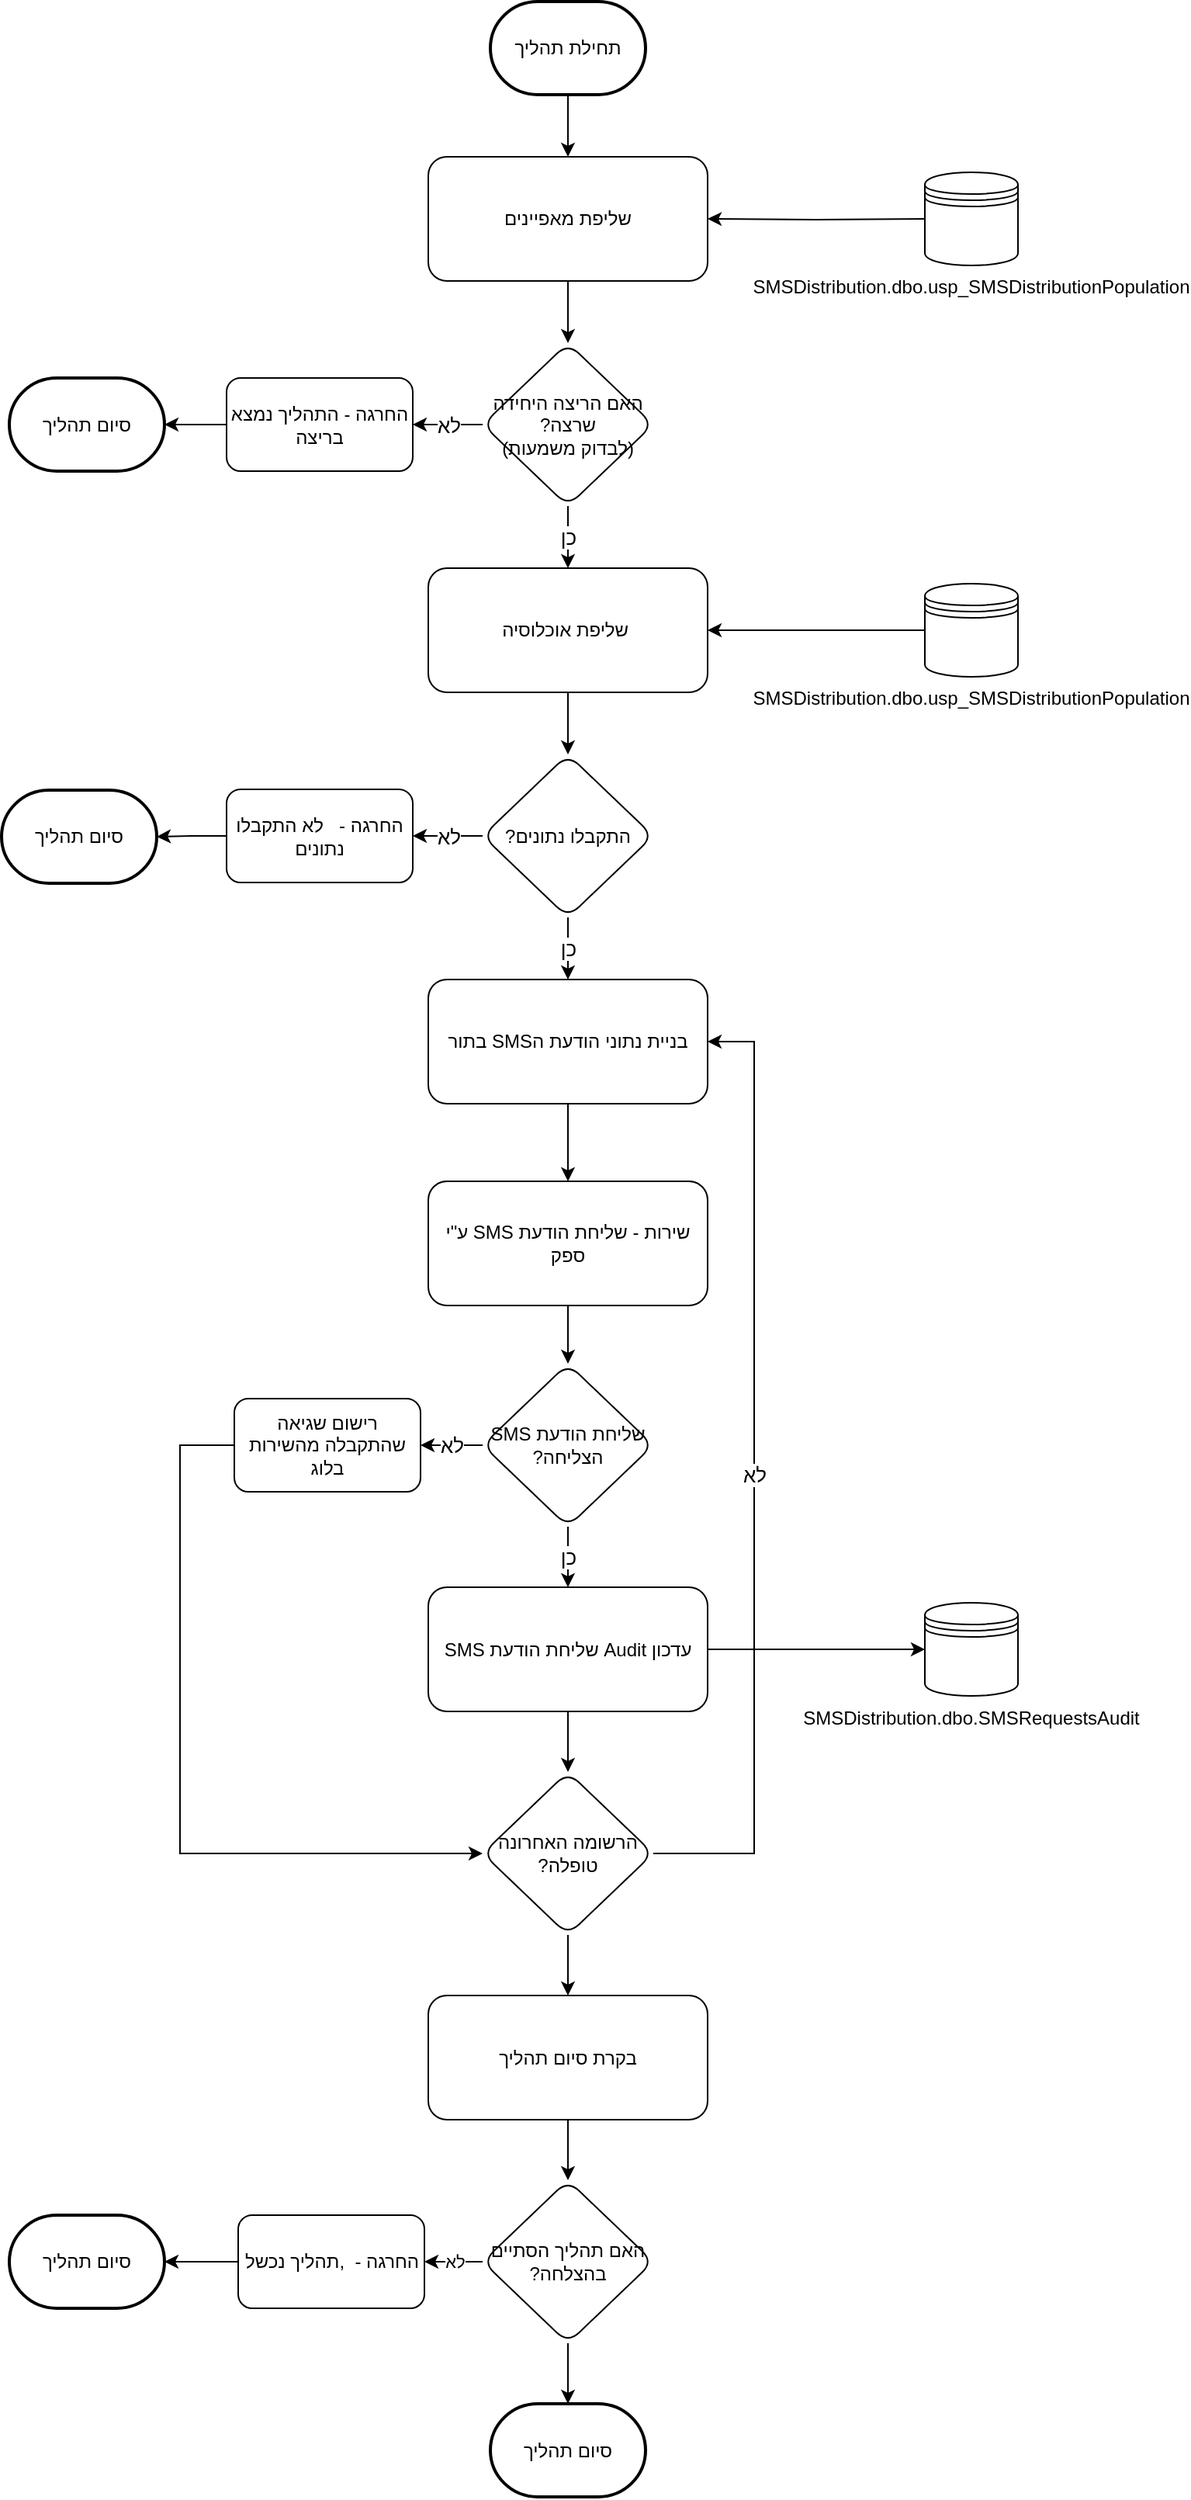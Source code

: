 <mxfile version="10.7.5" type="github"><diagram id="dpa6WO3m0XJFdGmilgg4" name="Page-1"><mxGraphModel dx="1394" dy="1864" grid="1" gridSize="10" guides="1" tooltips="1" connect="1" arrows="1" fold="1" page="1" pageScale="1" pageWidth="850" pageHeight="1100" math="0" shadow="0"><root><mxCell id="0"/><mxCell id="1" parent="0"/><mxCell id="Fcd9iC4_ISc6o5NBvxgp-3" style="edgeStyle=orthogonalEdgeStyle;rounded=0;orthogonalLoop=1;jettySize=auto;html=1;exitX=0.5;exitY=1;exitDx=0;exitDy=0;entryX=0.5;entryY=0;entryDx=0;entryDy=0;" parent="1" source="Fcd9iC4_ISc6o5NBvxgp-1" target="Fcd9iC4_ISc6o5NBvxgp-2" edge="1"><mxGeometry relative="1" as="geometry"/></mxCell><UserObject label="שליפת מאפיינים&lt;br&gt;" tooltip="select &#10;    property_name,&#10;    property_value&#10;from  &#10; application_properties.dbo.properties&#10;where &#10;   process_name in('SingleProcess','SMSDistributionPopulationMulti','SMSDistributionListenerMulti','Ticket','TinyURL')&#10;order by process_name" id="Fcd9iC4_ISc6o5NBvxgp-1"><mxCell style="rounded=1;whiteSpace=wrap;html=1;" parent="1" vertex="1"><mxGeometry x="335" y="-977" width="180" height="80" as="geometry"/></mxCell></UserObject><mxCell id="Fcd9iC4_ISc6o5NBvxgp-7" value="לא" style="edgeStyle=orthogonalEdgeStyle;rounded=0;orthogonalLoop=1;jettySize=auto;html=1;exitX=0;exitY=0.5;exitDx=0;exitDy=0;fontSize=13;" parent="1" source="Fcd9iC4_ISc6o5NBvxgp-2" target="Fcd9iC4_ISc6o5NBvxgp-6" edge="1"><mxGeometry relative="1" as="geometry"/></mxCell><mxCell id="Fcd9iC4_ISc6o5NBvxgp-12" value="כן" style="edgeStyle=orthogonalEdgeStyle;rounded=0;orthogonalLoop=1;jettySize=auto;html=1;exitX=0.5;exitY=1;exitDx=0;exitDy=0;entryX=0.5;entryY=0;entryDx=0;entryDy=0;fontSize=13;" parent="1" source="Fcd9iC4_ISc6o5NBvxgp-2" target="Fcd9iC4_ISc6o5NBvxgp-11" edge="1"><mxGeometry relative="1" as="geometry"/></mxCell><UserObject label="האם הריצה היחידה שרצה?&lt;br&gt;(לבדוק משמעות)&lt;br&gt;" tooltip="isSingleProcess(singleProcessPropertiesHM,processId) == false" id="Fcd9iC4_ISc6o5NBvxgp-2"><mxCell style="rhombus;whiteSpace=wrap;html=1;rounded=1;textDirection=rtl;" parent="1" vertex="1"><mxGeometry x="370" y="-857" width="110" height="105" as="geometry"/></mxCell></UserObject><mxCell id="Fcd9iC4_ISc6o5NBvxgp-8" style="edgeStyle=orthogonalEdgeStyle;rounded=0;orthogonalLoop=1;jettySize=auto;html=1;entryX=1;entryY=0.5;entryDx=0;entryDy=0;entryPerimeter=0;" parent="1" source="Fcd9iC4_ISc6o5NBvxgp-6" target="CKUU_EFnnKHXOlI7-T8m-18" edge="1"><mxGeometry relative="1" as="geometry"><mxPoint x="160" y="-804" as="targetPoint"/></mxGeometry></mxCell><UserObject label="החרגה - התהליך נמצא בריצה" tooltip="throw new Exception(&quot;The process SMSDistributionPopulationImpl Multi already running&quot;)" id="Fcd9iC4_ISc6o5NBvxgp-6"><mxCell style="rounded=1;whiteSpace=wrap;html=1;" parent="1" vertex="1"><mxGeometry x="205" y="-834.5" width="120" height="60" as="geometry"/></mxCell></UserObject><mxCell id="Fcd9iC4_ISc6o5NBvxgp-14" style="edgeStyle=orthogonalEdgeStyle;rounded=0;orthogonalLoop=1;jettySize=auto;html=1;exitX=0.5;exitY=1;exitDx=0;exitDy=0;" parent="1" source="Fcd9iC4_ISc6o5NBvxgp-11" target="Fcd9iC4_ISc6o5NBvxgp-13" edge="1"><mxGeometry relative="1" as="geometry"/></mxCell><UserObject label="שליפת אוכלוסיה&amp;nbsp;" tooltip="EXEC [SMSDistribution].[dbo].[usp_SMSDistributionPopulation] 30000" id="Fcd9iC4_ISc6o5NBvxgp-11"><mxCell style="rounded=1;whiteSpace=wrap;html=1;" parent="1" vertex="1"><mxGeometry x="335" y="-712" width="180" height="80" as="geometry"/></mxCell></UserObject><mxCell id="Fcd9iC4_ISc6o5NBvxgp-17" value="לא" style="edgeStyle=orthogonalEdgeStyle;rounded=0;orthogonalLoop=1;jettySize=auto;html=1;exitX=0;exitY=0.5;exitDx=0;exitDy=0;entryX=1;entryY=0.5;entryDx=0;entryDy=0;fontSize=13;" parent="1" source="Fcd9iC4_ISc6o5NBvxgp-13" target="Fcd9iC4_ISc6o5NBvxgp-15" edge="1"><mxGeometry relative="1" as="geometry"/></mxCell><mxCell id="Fcd9iC4_ISc6o5NBvxgp-30" value="כן" style="edgeStyle=orthogonalEdgeStyle;rounded=0;orthogonalLoop=1;jettySize=auto;html=1;entryX=0.5;entryY=0;entryDx=0;entryDy=0;fontSize=13;" parent="1" source="Fcd9iC4_ISc6o5NBvxgp-13" target="Fcd9iC4_ISc6o5NBvxgp-29" edge="1"><mxGeometry relative="1" as="geometry"/></mxCell><UserObject label="התקבלו נתונים?" tooltip="rs == null  || !rs.next()" id="Fcd9iC4_ISc6o5NBvxgp-13"><mxCell style="rhombus;whiteSpace=wrap;html=1;rounded=1;textDirection=rtl;" parent="1" vertex="1"><mxGeometry x="370" y="-592" width="110" height="105" as="geometry"/></mxCell></UserObject><mxCell id="Fcd9iC4_ISc6o5NBvxgp-18" style="edgeStyle=orthogonalEdgeStyle;rounded=0;orthogonalLoop=1;jettySize=auto;html=1;entryX=1;entryY=0.5;entryDx=0;entryDy=0;entryPerimeter=0;" parent="1" source="Fcd9iC4_ISc6o5NBvxgp-15" target="CKUU_EFnnKHXOlI7-T8m-19" edge="1"><mxGeometry relative="1" as="geometry"><mxPoint x="160" y="-539" as="targetPoint"/></mxGeometry></mxCell><UserObject label="החרגה -&amp;nbsp; &amp;nbsp;לא התקבלו נתונים" tooltip="throw new Exception(&quot;PrepareSMSPopulationImpl Multi - pushSMSPopulationToQueue empty rs&quot;)" id="Fcd9iC4_ISc6o5NBvxgp-15"><mxCell style="rounded=1;whiteSpace=wrap;html=1;" parent="1" vertex="1"><mxGeometry x="205" y="-569.5" width="120" height="60" as="geometry"/></mxCell></UserObject><mxCell id="Fcd9iC4_ISc6o5NBvxgp-20" style="edgeStyle=orthogonalEdgeStyle;rounded=0;orthogonalLoop=1;jettySize=auto;html=1;exitX=0;exitY=0.5;exitDx=0;exitDy=0;entryX=1;entryY=0.5;entryDx=0;entryDy=0;" parent="1" target="Fcd9iC4_ISc6o5NBvxgp-1" edge="1"><mxGeometry relative="1" as="geometry"><mxPoint x="655" y="-937" as="sourcePoint"/></mxGeometry></mxCell><mxCell id="Fcd9iC4_ISc6o5NBvxgp-22" value="SMSDistribution.dbo.usp_SMSDistributionPopulation" style="shape=datastore;whiteSpace=wrap;html=1;rounded=1;labelPosition=center;verticalLabelPosition=bottom;align=center;verticalAlign=top;" parent="1" vertex="1"><mxGeometry x="655" y="-967" width="60" height="60" as="geometry"/></mxCell><mxCell id="Fcd9iC4_ISc6o5NBvxgp-24" style="edgeStyle=orthogonalEdgeStyle;rounded=0;orthogonalLoop=1;jettySize=auto;html=1;exitX=0;exitY=0.5;exitDx=0;exitDy=0;entryX=1;entryY=0.5;entryDx=0;entryDy=0;" parent="1" source="Fcd9iC4_ISc6o5NBvxgp-23" target="Fcd9iC4_ISc6o5NBvxgp-11" edge="1"><mxGeometry relative="1" as="geometry"/></mxCell><mxCell id="Fcd9iC4_ISc6o5NBvxgp-23" value="SMSDistribution.dbo.usp_SMSDistributionPopulation" style="shape=datastore;whiteSpace=wrap;html=1;rounded=1;labelPosition=center;verticalLabelPosition=bottom;align=center;verticalAlign=top;" parent="1" vertex="1"><mxGeometry x="655" y="-702" width="60" height="60" as="geometry"/></mxCell><mxCell id="Fcd9iC4_ISc6o5NBvxgp-35" style="edgeStyle=orthogonalEdgeStyle;rounded=0;orthogonalLoop=1;jettySize=auto;html=1;entryX=0.5;entryY=0;entryDx=0;entryDy=0;fontSize=13;" parent="1" source="Fcd9iC4_ISc6o5NBvxgp-25" target="Fcd9iC4_ISc6o5NBvxgp-33" edge="1"><mxGeometry relative="1" as="geometry"/></mxCell><UserObject label="שירות - שליחת הודעת SMS ע&quot;י ספק" tooltip="jmsUtils.pushMessage((String)propertiesHM.get(&quot;cfName&quot;), (String)propertiesHM.get(&quot;qfName&quot;), sendingSMSlRequestRecord,key)" id="Fcd9iC4_ISc6o5NBvxgp-25"><mxCell style="rounded=1;whiteSpace=wrap;html=1;textDirection=rtl;" parent="1" vertex="1"><mxGeometry x="335" y="-317" width="180" height="80" as="geometry"/></mxCell></UserObject><mxCell id="Fcd9iC4_ISc6o5NBvxgp-27" value="לא" style="edgeStyle=orthogonalEdgeStyle;rounded=0;orthogonalLoop=1;jettySize=auto;html=1;entryX=1;entryY=0.5;entryDx=0;entryDy=0;exitX=1;exitY=0.5;exitDx=0;exitDy=0;fontSize=13;" parent="1" source="Fcd9iC4_ISc6o5NBvxgp-26" target="Fcd9iC4_ISc6o5NBvxgp-29" edge="1"><mxGeometry relative="1" as="geometry"><Array as="points"><mxPoint x="545" y="116"/><mxPoint x="545" y="-407"/></Array></mxGeometry></mxCell><mxCell id="CKUU_EFnnKHXOlI7-T8m-4" style="edgeStyle=orthogonalEdgeStyle;rounded=0;orthogonalLoop=1;jettySize=auto;html=1;entryX=0.5;entryY=0;entryDx=0;entryDy=0;" edge="1" parent="1" source="Fcd9iC4_ISc6o5NBvxgp-26" target="CKUU_EFnnKHXOlI7-T8m-3"><mxGeometry relative="1" as="geometry"/></mxCell><UserObject label="הרשומה האחרונה טופלה?" tooltip="rs == null  || !rs.next()" id="Fcd9iC4_ISc6o5NBvxgp-26"><mxCell style="rhombus;whiteSpace=wrap;html=1;rounded=1;textDirection=rtl;" parent="1" vertex="1"><mxGeometry x="370" y="63.5" width="110" height="105" as="geometry"/></mxCell></UserObject><mxCell id="Fcd9iC4_ISc6o5NBvxgp-31" style="edgeStyle=orthogonalEdgeStyle;rounded=0;orthogonalLoop=1;jettySize=auto;html=1;fontSize=13;" parent="1" source="Fcd9iC4_ISc6o5NBvxgp-29" target="Fcd9iC4_ISc6o5NBvxgp-25" edge="1"><mxGeometry relative="1" as="geometry"/></mxCell><UserObject label="בניית נתוני הודעת הSMS בתור" tooltip="Serializable sendingSMSlRequestRecord = new SendingSMSlRequestRecord(rs,processPropertiesHM)" id="Fcd9iC4_ISc6o5NBvxgp-29"><mxCell style="rounded=1;whiteSpace=wrap;html=1;textDirection=rtl;" parent="1" vertex="1"><mxGeometry x="335" y="-447" width="180" height="80" as="geometry"/></mxCell></UserObject><mxCell id="Fcd9iC4_ISc6o5NBvxgp-39" value="לא" style="edgeStyle=orthogonalEdgeStyle;rounded=0;orthogonalLoop=1;jettySize=auto;html=1;entryX=1;entryY=0.5;entryDx=0;entryDy=0;fontSize=13;" parent="1" source="Fcd9iC4_ISc6o5NBvxgp-33" target="Fcd9iC4_ISc6o5NBvxgp-37" edge="1"><mxGeometry relative="1" as="geometry"/></mxCell><mxCell id="Fcd9iC4_ISc6o5NBvxgp-42" value="כן" style="edgeStyle=orthogonalEdgeStyle;rounded=0;orthogonalLoop=1;jettySize=auto;html=1;entryX=0.5;entryY=0;entryDx=0;entryDy=0;fontSize=13;" parent="1" source="Fcd9iC4_ISc6o5NBvxgp-33" target="Fcd9iC4_ISc6o5NBvxgp-40" edge="1"><mxGeometry relative="1" as="geometry"/></mxCell><UserObject label="שליחת הודעת SMS הצליחה?" tooltip="serviceResult.getReturnCode()!= 0" id="Fcd9iC4_ISc6o5NBvxgp-33"><mxCell style="rhombus;whiteSpace=wrap;html=1;rounded=1;textDirection=rtl;" parent="1" vertex="1"><mxGeometry x="370" y="-199.5" width="110" height="105" as="geometry"/></mxCell></UserObject><mxCell id="Fcd9iC4_ISc6o5NBvxgp-41" style="edgeStyle=orthogonalEdgeStyle;rounded=0;orthogonalLoop=1;jettySize=auto;html=1;entryX=0;entryY=0.5;entryDx=0;entryDy=0;fontSize=13;exitX=0;exitY=0.5;exitDx=0;exitDy=0;" parent="1" source="Fcd9iC4_ISc6o5NBvxgp-37" target="Fcd9iC4_ISc6o5NBvxgp-26" edge="1"><mxGeometry relative="1" as="geometry"><Array as="points"><mxPoint x="175" y="-147"/><mxPoint x="175" y="116"/></Array></mxGeometry></mxCell><UserObject label="רישום שגיאה שהתקבלה מהשירות בלוג" tooltip="logger.info(&quot;SMSDistributionPopulationImpl Multi - pushSMSPopulationToQueue add to queue &quot; +key)" id="Fcd9iC4_ISc6o5NBvxgp-37"><mxCell style="rounded=1;whiteSpace=wrap;html=1;" parent="1" vertex="1"><mxGeometry x="210" y="-177" width="120" height="60" as="geometry"/></mxCell></UserObject><mxCell id="Fcd9iC4_ISc6o5NBvxgp-43" style="edgeStyle=orthogonalEdgeStyle;rounded=0;orthogonalLoop=1;jettySize=auto;html=1;entryX=0.5;entryY=0;entryDx=0;entryDy=0;fontSize=13;" parent="1" source="Fcd9iC4_ISc6o5NBvxgp-40" target="Fcd9iC4_ISc6o5NBvxgp-26" edge="1"><mxGeometry relative="1" as="geometry"/></mxCell><mxCell id="CKUU_EFnnKHXOlI7-T8m-2" style="edgeStyle=orthogonalEdgeStyle;rounded=0;orthogonalLoop=1;jettySize=auto;html=1;entryX=0;entryY=0.5;entryDx=0;entryDy=0;" edge="1" parent="1" source="Fcd9iC4_ISc6o5NBvxgp-40" target="CKUU_EFnnKHXOlI7-T8m-1"><mxGeometry relative="1" as="geometry"/></mxCell><UserObject label="עדכון Audit שליחת הודעת SMS" tooltip="InsertSMSRequestsAudit(requestId,processId,requestStatus,errorCode,errorMessage,propertiesHM);" id="Fcd9iC4_ISc6o5NBvxgp-40"><mxCell style="rounded=1;whiteSpace=wrap;html=1;textDirection=rtl;" parent="1" vertex="1"><mxGeometry x="335" y="-55.5" width="180" height="80" as="geometry"/></mxCell></UserObject><mxCell id="CKUU_EFnnKHXOlI7-T8m-1" value="SMSDistribution.dbo.SMSRequestsAudit" style="shape=datastore;whiteSpace=wrap;html=1;rounded=1;labelPosition=center;verticalLabelPosition=bottom;align=center;verticalAlign=top;" vertex="1" parent="1"><mxGeometry x="655" y="-45.5" width="60" height="60" as="geometry"/></mxCell><mxCell id="CKUU_EFnnKHXOlI7-T8m-6" style="edgeStyle=orthogonalEdgeStyle;rounded=0;orthogonalLoop=1;jettySize=auto;html=1;entryX=0.5;entryY=0;entryDx=0;entryDy=0;" edge="1" parent="1" source="CKUU_EFnnKHXOlI7-T8m-3" target="CKUU_EFnnKHXOlI7-T8m-5"><mxGeometry relative="1" as="geometry"/></mxCell><UserObject label="בקרת סיום תהליך" tooltip="ServiceResult serviceResult = singleProcess.notifyEndProcess(notifyEndProcessRequest)" id="CKUU_EFnnKHXOlI7-T8m-3"><mxCell style="rounded=1;whiteSpace=wrap;html=1;textDirection=rtl;" vertex="1" parent="1"><mxGeometry x="335" y="207.5" width="180" height="80" as="geometry"/></mxCell></UserObject><mxCell id="CKUU_EFnnKHXOlI7-T8m-16" value="לא" style="edgeStyle=orthogonalEdgeStyle;rounded=0;orthogonalLoop=1;jettySize=auto;html=1;entryX=1;entryY=0.5;entryDx=0;entryDy=0;strokeWidth=1;" edge="1" parent="1" source="CKUU_EFnnKHXOlI7-T8m-5" target="CKUU_EFnnKHXOlI7-T8m-10"><mxGeometry relative="1" as="geometry"/></mxCell><mxCell id="CKUU_EFnnKHXOlI7-T8m-21" style="edgeStyle=orthogonalEdgeStyle;rounded=0;orthogonalLoop=1;jettySize=auto;html=1;entryX=0.5;entryY=0;entryDx=0;entryDy=0;entryPerimeter=0;strokeWidth=1;" edge="1" parent="1" source="CKUU_EFnnKHXOlI7-T8m-5" target="CKUU_EFnnKHXOlI7-T8m-17"><mxGeometry relative="1" as="geometry"/></mxCell><UserObject label="האם תהליך הסתיים בהצלחה?" tooltip="serviceResult.getReturnCode()!= 0" id="CKUU_EFnnKHXOlI7-T8m-5"><mxCell style="rhombus;whiteSpace=wrap;html=1;rounded=1;textDirection=rtl;" vertex="1" parent="1"><mxGeometry x="370" y="326.5" width="110" height="105" as="geometry"/></mxCell></UserObject><mxCell id="CKUU_EFnnKHXOlI7-T8m-9" style="edgeStyle=orthogonalEdgeStyle;rounded=0;orthogonalLoop=1;jettySize=auto;html=1;entryX=1;entryY=0.5;entryDx=0;entryDy=0;entryPerimeter=0;" edge="1" source="CKUU_EFnnKHXOlI7-T8m-10" target="CKUU_EFnnKHXOlI7-T8m-20" parent="1"><mxGeometry relative="1" as="geometry"><mxPoint x="168" y="379" as="targetPoint"/></mxGeometry></mxCell><UserObject label="החרגה -&amp;nbsp; ,תהליך נכשל" tooltip="throw new Exception(&quot;SMSDistributionPopulationImpl Multi notifyEndProcess Failed  &quot; + serviceResult.getReturnMessage())" id="CKUU_EFnnKHXOlI7-T8m-10"><mxCell style="rounded=1;whiteSpace=wrap;html=1;" vertex="1" parent="1"><mxGeometry x="212.5" y="349" width="120" height="60" as="geometry"/></mxCell></UserObject><mxCell id="CKUU_EFnnKHXOlI7-T8m-14" style="edgeStyle=orthogonalEdgeStyle;rounded=0;orthogonalLoop=1;jettySize=auto;html=1;entryX=0.5;entryY=0;entryDx=0;entryDy=0;" edge="1" parent="1" source="CKUU_EFnnKHXOlI7-T8m-13" target="Fcd9iC4_ISc6o5NBvxgp-1"><mxGeometry relative="1" as="geometry"/></mxCell><mxCell id="CKUU_EFnnKHXOlI7-T8m-13" value="תחילת תהליך" style="strokeWidth=2;html=1;shape=mxgraph.flowchart.terminator;whiteSpace=wrap;" vertex="1" parent="1"><mxGeometry x="375" y="-1077" width="100" height="60" as="geometry"/></mxCell><mxCell id="CKUU_EFnnKHXOlI7-T8m-17" value="סיום תהליך" style="strokeWidth=2;html=1;shape=mxgraph.flowchart.terminator;whiteSpace=wrap;" vertex="1" parent="1"><mxGeometry x="375" y="470.5" width="100" height="60" as="geometry"/></mxCell><mxCell id="CKUU_EFnnKHXOlI7-T8m-18" value="סיום תהליך" style="strokeWidth=2;html=1;shape=mxgraph.flowchart.terminator;whiteSpace=wrap;" vertex="1" parent="1"><mxGeometry x="65" y="-834.5" width="100" height="60" as="geometry"/></mxCell><mxCell id="CKUU_EFnnKHXOlI7-T8m-19" value="סיום תהליך" style="strokeWidth=2;html=1;shape=mxgraph.flowchart.terminator;whiteSpace=wrap;" vertex="1" parent="1"><mxGeometry x="60" y="-569" width="100" height="60" as="geometry"/></mxCell><mxCell id="CKUU_EFnnKHXOlI7-T8m-20" value="סיום תהליך" style="strokeWidth=2;html=1;shape=mxgraph.flowchart.terminator;whiteSpace=wrap;" vertex="1" parent="1"><mxGeometry x="65" y="349" width="100" height="60" as="geometry"/></mxCell></root></mxGraphModel></diagram></mxfile>